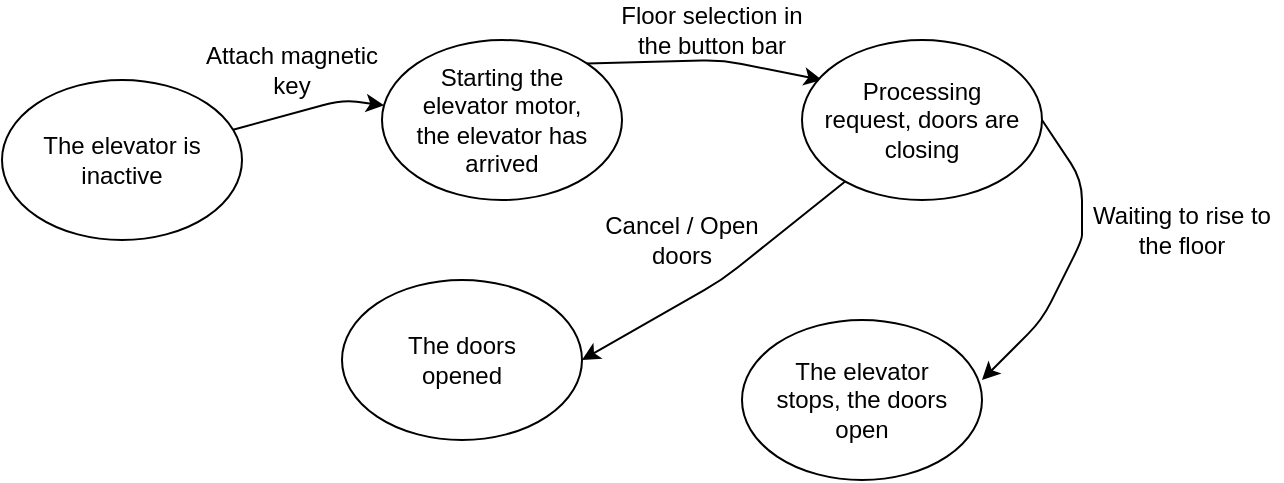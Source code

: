 <mxfile version="14.9.2" type="github">
  <diagram id="jmHZJPAKmWra3bVBh0cq" name="Page-1">
    <mxGraphModel dx="716" dy="359" grid="1" gridSize="10" guides="1" tooltips="1" connect="1" arrows="1" fold="1" page="1" pageScale="1" pageWidth="827" pageHeight="1169" math="0" shadow="0">
      <root>
        <mxCell id="0" />
        <mxCell id="1" parent="0" />
        <mxCell id="Of2l3aPvCOEOkEXACFMR-94" value="" style="ellipse;whiteSpace=wrap;html=1;" vertex="1" parent="1">
          <mxGeometry x="170" y="170" width="120" height="80" as="geometry" />
        </mxCell>
        <mxCell id="Of2l3aPvCOEOkEXACFMR-95" value="The elevator is inactive" style="text;html=1;strokeColor=none;fillColor=none;align=center;verticalAlign=middle;whiteSpace=wrap;rounded=0;" vertex="1" parent="1">
          <mxGeometry x="170" y="195" width="120" height="30" as="geometry" />
        </mxCell>
        <mxCell id="Of2l3aPvCOEOkEXACFMR-96" value="" style="endArrow=classic;html=1;" edge="1" parent="1" source="Of2l3aPvCOEOkEXACFMR-94" target="Of2l3aPvCOEOkEXACFMR-97">
          <mxGeometry width="50" height="50" relative="1" as="geometry">
            <mxPoint x="290" y="160" as="sourcePoint" />
            <mxPoint x="420" y="180" as="targetPoint" />
            <Array as="points">
              <mxPoint x="340" y="180" />
            </Array>
          </mxGeometry>
        </mxCell>
        <mxCell id="Of2l3aPvCOEOkEXACFMR-97" value="" style="ellipse;whiteSpace=wrap;html=1;" vertex="1" parent="1">
          <mxGeometry x="360" y="150" width="120" height="80" as="geometry" />
        </mxCell>
        <mxCell id="Of2l3aPvCOEOkEXACFMR-98" value="Starting the elevator motor, the elevator has arrived" style="text;html=1;strokeColor=none;fillColor=none;align=center;verticalAlign=middle;whiteSpace=wrap;rounded=0;" vertex="1" parent="1">
          <mxGeometry x="370" y="175" width="100" height="30" as="geometry" />
        </mxCell>
        <mxCell id="Of2l3aPvCOEOkEXACFMR-99" value="" style="endArrow=classic;html=1;exitX=1;exitY=0;exitDx=0;exitDy=0;" edge="1" parent="1" source="Of2l3aPvCOEOkEXACFMR-97">
          <mxGeometry width="50" height="50" relative="1" as="geometry">
            <mxPoint x="480" y="175" as="sourcePoint" />
            <mxPoint x="580" y="170" as="targetPoint" />
            <Array as="points">
              <mxPoint x="530" y="160" />
            </Array>
          </mxGeometry>
        </mxCell>
        <mxCell id="Of2l3aPvCOEOkEXACFMR-100" value="" style="ellipse;whiteSpace=wrap;html=1;" vertex="1" parent="1">
          <mxGeometry x="570" y="150" width="120" height="80" as="geometry" />
        </mxCell>
        <mxCell id="Of2l3aPvCOEOkEXACFMR-101" value="Processing request, doors are closing" style="text;html=1;strokeColor=none;fillColor=none;align=center;verticalAlign=middle;whiteSpace=wrap;rounded=0;" vertex="1" parent="1">
          <mxGeometry x="580" y="180" width="100" height="20" as="geometry" />
        </mxCell>
        <mxCell id="Of2l3aPvCOEOkEXACFMR-102" value="" style="endArrow=classic;html=1;exitX=1;exitY=0.5;exitDx=0;exitDy=0;" edge="1" parent="1" source="Of2l3aPvCOEOkEXACFMR-100">
          <mxGeometry width="50" height="50" relative="1" as="geometry">
            <mxPoint x="690" y="200" as="sourcePoint" />
            <mxPoint x="660" y="320" as="targetPoint" />
            <Array as="points">
              <mxPoint x="710" y="220" />
              <mxPoint x="710" y="240" />
              <mxPoint x="710" y="250" />
              <mxPoint x="690" y="290" />
            </Array>
          </mxGeometry>
        </mxCell>
        <mxCell id="Of2l3aPvCOEOkEXACFMR-103" value="" style="ellipse;whiteSpace=wrap;html=1;" vertex="1" parent="1">
          <mxGeometry x="540" y="290" width="120" height="80" as="geometry" />
        </mxCell>
        <mxCell id="Of2l3aPvCOEOkEXACFMR-104" value="The elevator stops, the doors open" style="text;html=1;strokeColor=none;fillColor=none;align=center;verticalAlign=middle;whiteSpace=wrap;rounded=0;" vertex="1" parent="1">
          <mxGeometry x="555" y="320" width="90" height="20" as="geometry" />
        </mxCell>
        <mxCell id="Of2l3aPvCOEOkEXACFMR-105" value="" style="endArrow=classic;html=1;" edge="1" parent="1" source="Of2l3aPvCOEOkEXACFMR-100">
          <mxGeometry width="50" height="50" relative="1" as="geometry">
            <mxPoint x="450" y="280" as="sourcePoint" />
            <mxPoint x="460" y="310" as="targetPoint" />
            <Array as="points">
              <mxPoint x="530" y="270" />
            </Array>
          </mxGeometry>
        </mxCell>
        <mxCell id="Of2l3aPvCOEOkEXACFMR-106" value="" style="ellipse;whiteSpace=wrap;html=1;" vertex="1" parent="1">
          <mxGeometry x="340" y="270" width="120" height="80" as="geometry" />
        </mxCell>
        <mxCell id="Of2l3aPvCOEOkEXACFMR-107" value="The doors opened" style="text;html=1;strokeColor=none;fillColor=none;align=center;verticalAlign=middle;whiteSpace=wrap;rounded=0;" vertex="1" parent="1">
          <mxGeometry x="370" y="300" width="60" height="20" as="geometry" />
        </mxCell>
        <mxCell id="Of2l3aPvCOEOkEXACFMR-108" value="Attach magnetic key" style="text;html=1;strokeColor=none;fillColor=none;align=center;verticalAlign=middle;whiteSpace=wrap;rounded=0;" vertex="1" parent="1">
          <mxGeometry x="270" y="155" width="90" height="20" as="geometry" />
        </mxCell>
        <mxCell id="Of2l3aPvCOEOkEXACFMR-109" value="Floor selection in the button bar" style="text;html=1;strokeColor=none;fillColor=none;align=center;verticalAlign=middle;whiteSpace=wrap;rounded=0;" vertex="1" parent="1">
          <mxGeometry x="470" y="135" width="110" height="20" as="geometry" />
        </mxCell>
        <mxCell id="Of2l3aPvCOEOkEXACFMR-110" value="Waiting to rise to the floor" style="text;html=1;strokeColor=none;fillColor=none;align=center;verticalAlign=middle;whiteSpace=wrap;rounded=0;" vertex="1" parent="1">
          <mxGeometry x="710" y="230" width="100" height="30" as="geometry" />
        </mxCell>
        <mxCell id="Of2l3aPvCOEOkEXACFMR-111" value="Cancel / Open doors" style="text;html=1;strokeColor=none;fillColor=none;align=center;verticalAlign=middle;whiteSpace=wrap;rounded=0;" vertex="1" parent="1">
          <mxGeometry x="465" y="240" width="90" height="20" as="geometry" />
        </mxCell>
      </root>
    </mxGraphModel>
  </diagram>
</mxfile>
